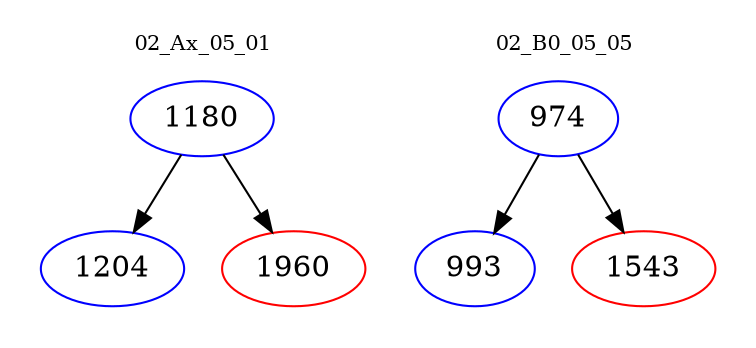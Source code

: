 digraph{
subgraph cluster_0 {
color = white
label = "02_Ax_05_01";
fontsize=10;
T0_1180 [label="1180", color="blue"]
T0_1180 -> T0_1204 [color="black"]
T0_1204 [label="1204", color="blue"]
T0_1180 -> T0_1960 [color="black"]
T0_1960 [label="1960", color="red"]
}
subgraph cluster_1 {
color = white
label = "02_B0_05_05";
fontsize=10;
T1_974 [label="974", color="blue"]
T1_974 -> T1_993 [color="black"]
T1_993 [label="993", color="blue"]
T1_974 -> T1_1543 [color="black"]
T1_1543 [label="1543", color="red"]
}
}
